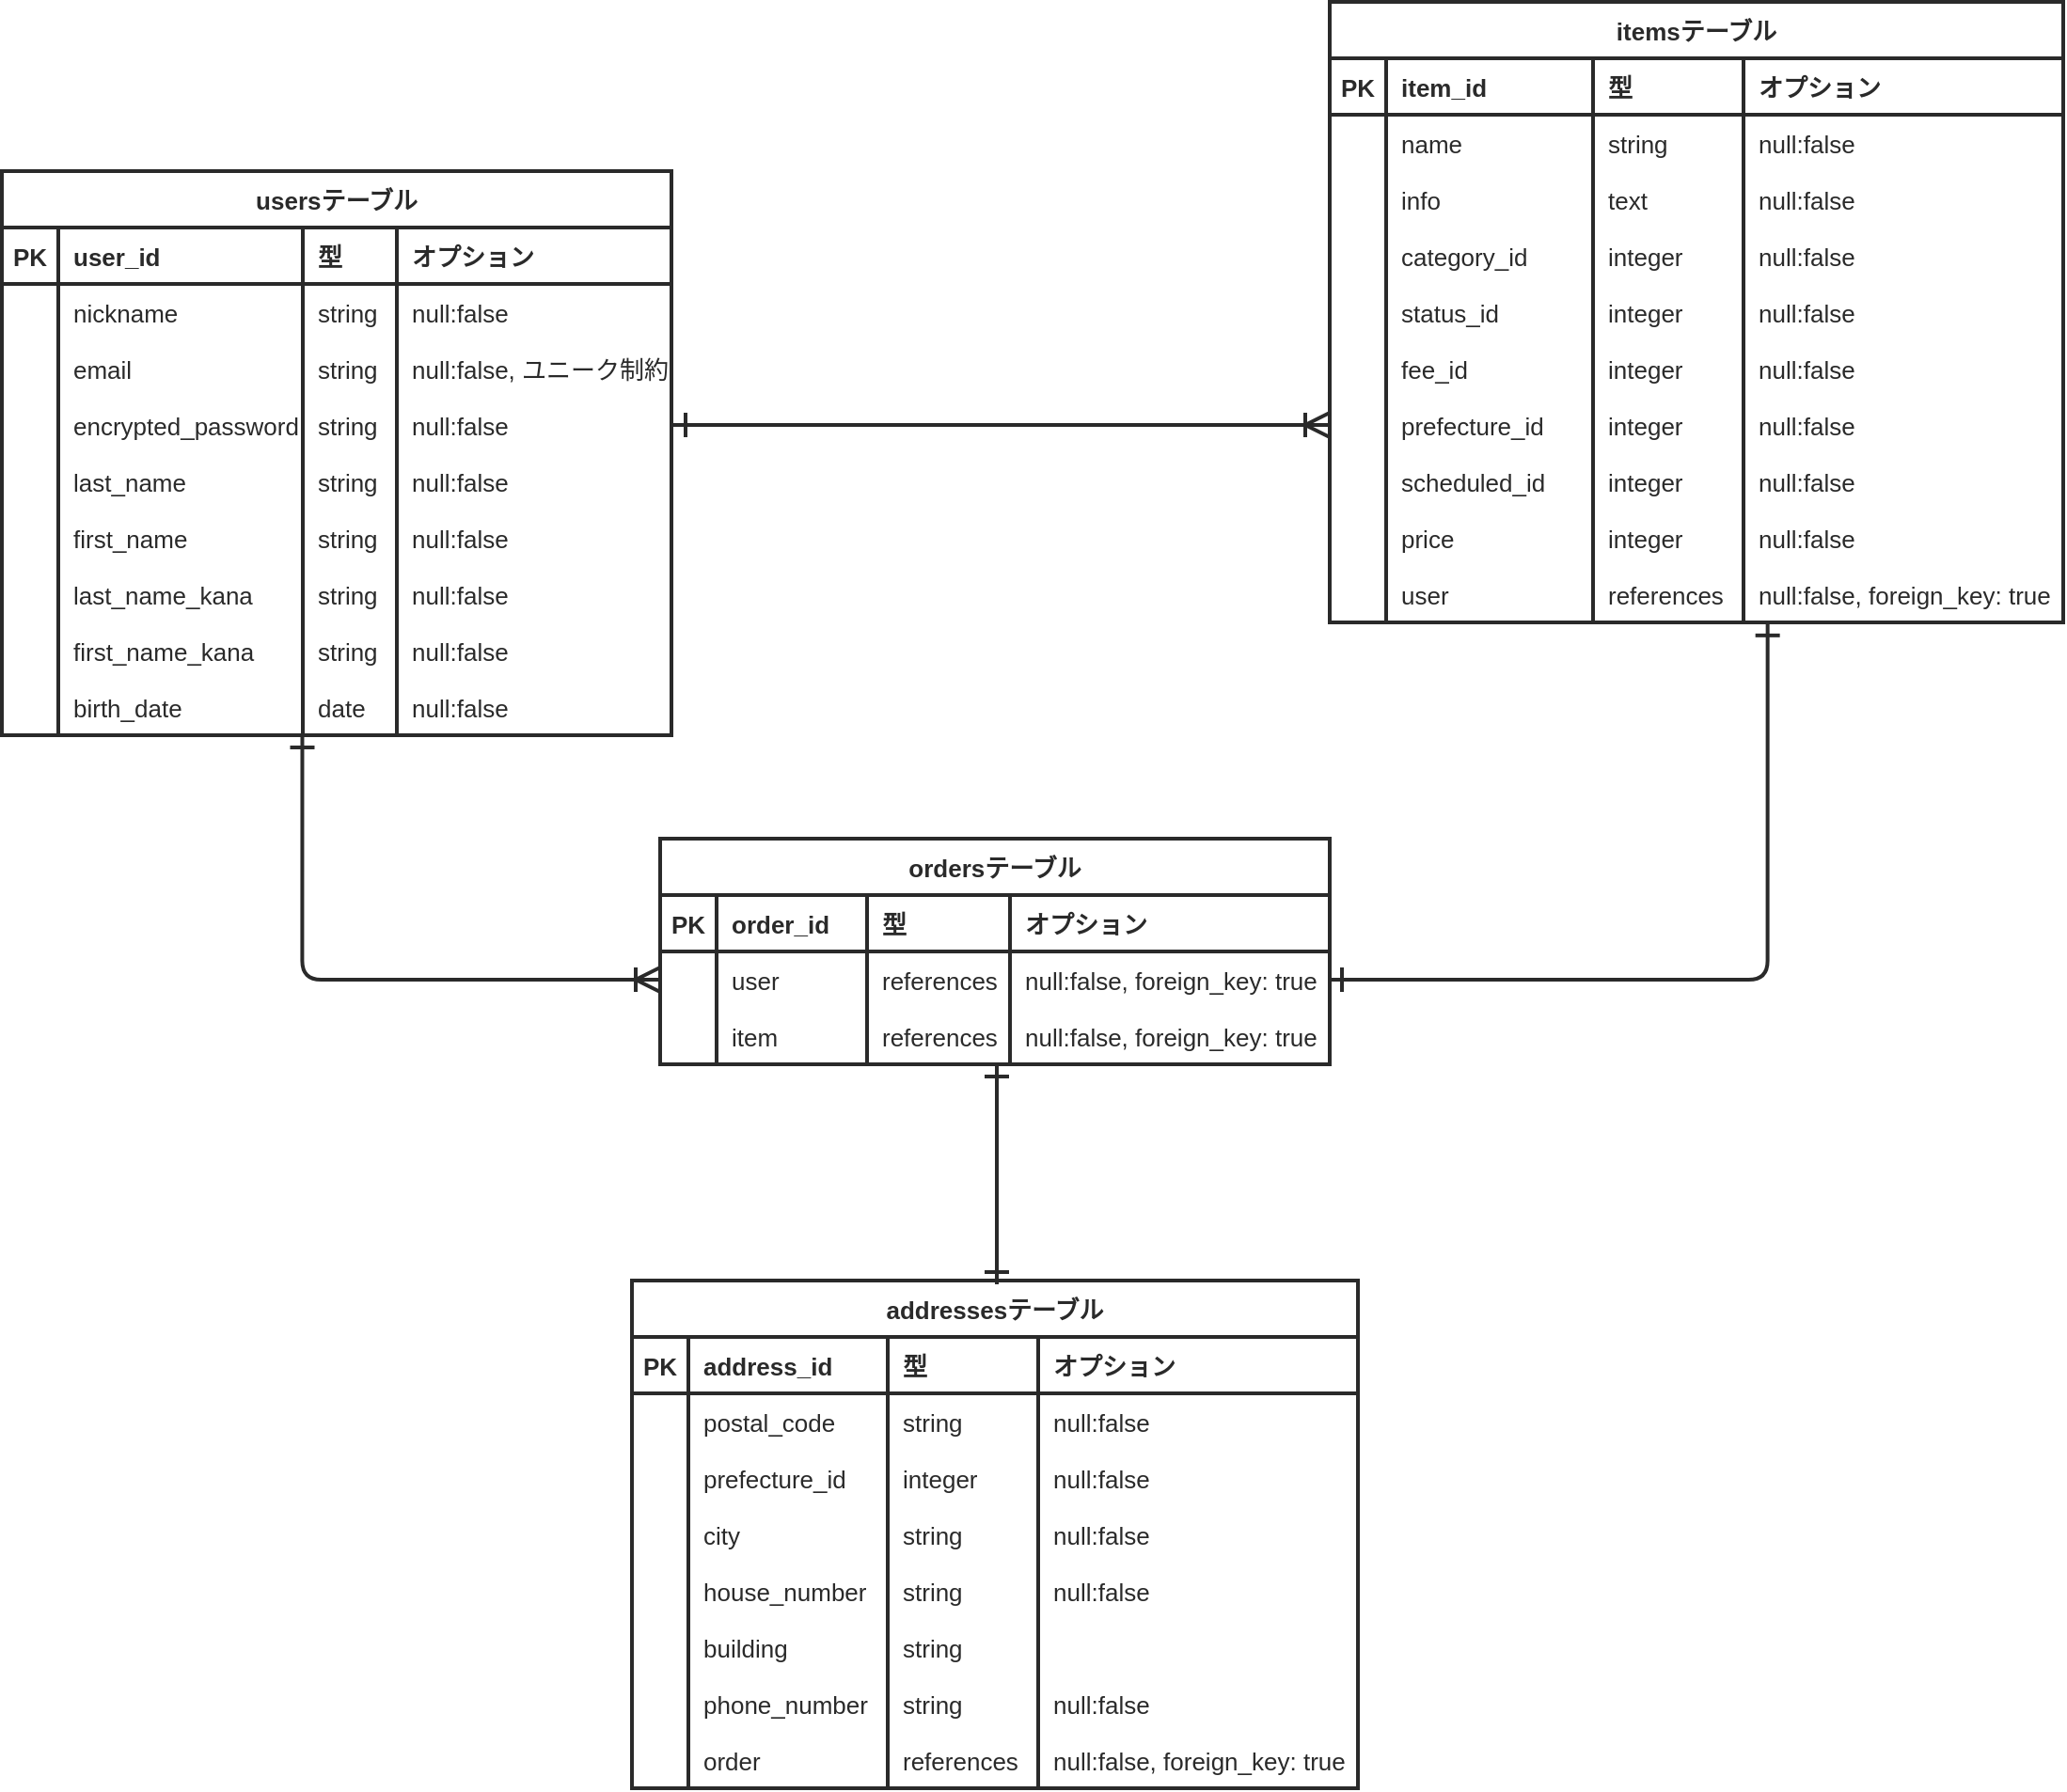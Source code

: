 <mxfile>
    <diagram id="HP16Yl0xbxl8iG3GpK2B" name="ページ1">
        <mxGraphModel dx="1555" dy="680" grid="1" gridSize="10" guides="1" tooltips="1" connect="1" arrows="1" fold="1" page="1" pageScale="1" pageWidth="827" pageHeight="1169" background="#FFFFFF" math="0" shadow="0">
            <root>
                <mxCell id="0"/>
                <mxCell id="1" parent="0"/>
                <mxCell id="45" value="usersテーブル" style="shape=table;startSize=30;container=1;collapsible=1;childLayout=tableLayout;fixedRows=1;rowLines=0;fontStyle=1;align=center;resizeLast=1;perimeterSpacing=1;fontColor=#2A2A2A;strokeColor=#2A2A2A;fontSize=13;strokeWidth=2;" parent="1" vertex="1">
                    <mxGeometry x="-106" y="170" width="356" height="300" as="geometry"/>
                </mxCell>
                <mxCell id="46" value="" style="shape=partialRectangle;collapsible=0;dropTarget=0;pointerEvents=0;fillColor=none;top=0;left=0;bottom=1;right=0;points=[[0,0.5],[1,0.5]];portConstraint=eastwest;perimeterSpacing=1;fontColor=#2A2A2A;strokeColor=#2A2A2A;fontSize=13;strokeWidth=2;" parent="45" vertex="1">
                    <mxGeometry y="30" width="356" height="30" as="geometry"/>
                </mxCell>
                <mxCell id="47" value="PK" style="shape=partialRectangle;connectable=0;fillColor=none;top=0;left=0;bottom=0;right=0;fontStyle=1;overflow=hidden;perimeterSpacing=1;fontColor=#2A2A2A;strokeColor=#2A2A2A;fontSize=13;strokeWidth=2;" parent="46" vertex="1">
                    <mxGeometry width="30" height="30" as="geometry"/>
                </mxCell>
                <mxCell id="48" value="user_id" style="shape=partialRectangle;connectable=0;fillColor=none;top=0;left=0;bottom=0;right=0;align=left;spacingLeft=6;fontStyle=1;overflow=hidden;perimeterSpacing=1;fontColor=#2A2A2A;strokeColor=#2A2A2A;fontSize=13;strokeWidth=2;" parent="46" vertex="1">
                    <mxGeometry x="30" width="130" height="30" as="geometry"/>
                </mxCell>
                <mxCell id="79" value="型" style="shape=partialRectangle;connectable=0;fillColor=none;top=0;left=0;bottom=0;right=0;align=left;spacingLeft=6;fontStyle=1;overflow=hidden;perimeterSpacing=1;fontColor=#2A2A2A;strokeColor=#2A2A2A;fontSize=13;strokeWidth=2;" parent="46" vertex="1">
                    <mxGeometry x="160" width="50" height="30" as="geometry"/>
                </mxCell>
                <mxCell id="88" value="オプション" style="shape=partialRectangle;connectable=0;fillColor=none;top=0;left=0;bottom=0;right=0;align=left;spacingLeft=6;fontStyle=1;overflow=hidden;perimeterSpacing=1;fontColor=#2A2A2A;strokeColor=#2A2A2A;fontSize=13;strokeWidth=2;" parent="46" vertex="1">
                    <mxGeometry x="210" width="146" height="30" as="geometry"/>
                </mxCell>
                <mxCell id="49" value="" style="shape=partialRectangle;collapsible=0;dropTarget=0;pointerEvents=0;fillColor=none;top=0;left=0;bottom=0;right=0;points=[[0,0.5],[1,0.5]];portConstraint=eastwest;perimeterSpacing=1;fontColor=#2A2A2A;strokeColor=#2A2A2A;fontSize=13;strokeWidth=2;" parent="45" vertex="1">
                    <mxGeometry y="60" width="356" height="30" as="geometry"/>
                </mxCell>
                <mxCell id="50" value="" style="shape=partialRectangle;connectable=0;fillColor=none;top=0;left=0;bottom=0;right=0;editable=1;overflow=hidden;perimeterSpacing=1;fontColor=#2A2A2A;strokeColor=#2A2A2A;fontSize=13;strokeWidth=2;" parent="49" vertex="1">
                    <mxGeometry width="30" height="30" as="geometry"/>
                </mxCell>
                <mxCell id="51" value="nickname" style="shape=partialRectangle;connectable=0;fillColor=none;top=0;left=0;bottom=0;right=0;align=left;spacingLeft=6;overflow=hidden;fontStyle=0;labelBorderColor=none;strokeWidth=2;perimeterSpacing=1;fontColor=#2A2A2A;strokeColor=#2A2A2A;fontSize=13;" parent="49" vertex="1">
                    <mxGeometry x="30" width="130" height="30" as="geometry"/>
                </mxCell>
                <mxCell id="80" value="string" style="shape=partialRectangle;connectable=0;fillColor=none;top=0;left=0;bottom=0;right=0;align=left;spacingLeft=6;overflow=hidden;fontStyle=0;labelBorderColor=none;strokeWidth=2;perimeterSpacing=1;fontColor=#2A2A2A;strokeColor=#2A2A2A;fontSize=13;" parent="49" vertex="1">
                    <mxGeometry x="160" width="50" height="30" as="geometry"/>
                </mxCell>
                <mxCell id="89" value="null:false" style="shape=partialRectangle;connectable=0;fillColor=none;top=0;left=0;bottom=0;right=0;align=left;spacingLeft=6;overflow=hidden;fontStyle=0;labelBorderColor=none;strokeWidth=2;perimeterSpacing=1;fontColor=#2A2A2A;strokeColor=#2A2A2A;fontSize=13;" parent="49" vertex="1">
                    <mxGeometry x="210" width="146" height="30" as="geometry"/>
                </mxCell>
                <mxCell id="52" value="" style="shape=partialRectangle;collapsible=0;dropTarget=0;pointerEvents=0;fillColor=none;top=0;left=0;bottom=0;right=0;points=[[0,0.5],[1,0.5]];portConstraint=eastwest;perimeterSpacing=1;fontColor=#2A2A2A;strokeColor=#2A2A2A;fontSize=13;strokeWidth=2;" parent="45" vertex="1">
                    <mxGeometry y="90" width="356" height="30" as="geometry"/>
                </mxCell>
                <mxCell id="53" value="" style="shape=partialRectangle;connectable=0;fillColor=none;top=0;left=0;bottom=0;right=0;editable=1;overflow=hidden;perimeterSpacing=1;fontColor=#2A2A2A;strokeColor=#2A2A2A;fontSize=13;strokeWidth=2;" parent="52" vertex="1">
                    <mxGeometry width="30" height="30" as="geometry"/>
                </mxCell>
                <mxCell id="54" value="email" style="shape=partialRectangle;connectable=0;fillColor=none;top=0;left=0;bottom=0;right=0;align=left;spacingLeft=6;overflow=hidden;perimeterSpacing=1;fontColor=#2A2A2A;strokeColor=#2A2A2A;fontSize=13;strokeWidth=2;" parent="52" vertex="1">
                    <mxGeometry x="30" width="130" height="30" as="geometry"/>
                </mxCell>
                <mxCell id="81" value="string" style="shape=partialRectangle;connectable=0;fillColor=none;top=0;left=0;bottom=0;right=0;align=left;spacingLeft=6;overflow=hidden;perimeterSpacing=1;fontColor=#2A2A2A;strokeColor=#2A2A2A;fontSize=13;strokeWidth=2;" parent="52" vertex="1">
                    <mxGeometry x="160" width="50" height="30" as="geometry"/>
                </mxCell>
                <mxCell id="90" value="null:false, ユニーク制約" style="shape=partialRectangle;connectable=0;fillColor=none;top=0;left=0;bottom=0;right=0;align=left;spacingLeft=6;overflow=hidden;perimeterSpacing=1;fontColor=#2A2A2A;strokeColor=#2A2A2A;fontSize=13;strokeWidth=2;" parent="52" vertex="1">
                    <mxGeometry x="210" width="146" height="30" as="geometry"/>
                </mxCell>
                <mxCell id="55" value="" style="shape=partialRectangle;collapsible=0;dropTarget=0;pointerEvents=0;fillColor=none;top=0;left=0;bottom=0;right=0;points=[[0,0.5],[1,0.5]];portConstraint=eastwest;perimeterSpacing=1;fontColor=#2A2A2A;strokeColor=#2A2A2A;fontSize=13;strokeWidth=2;" parent="45" vertex="1">
                    <mxGeometry y="120" width="356" height="30" as="geometry"/>
                </mxCell>
                <mxCell id="56" value="" style="shape=partialRectangle;connectable=0;fillColor=none;top=0;left=0;bottom=0;right=0;editable=1;overflow=hidden;perimeterSpacing=1;fontColor=#2A2A2A;strokeColor=#2A2A2A;fontSize=13;strokeWidth=2;" parent="55" vertex="1">
                    <mxGeometry width="30" height="30" as="geometry"/>
                </mxCell>
                <mxCell id="57" value="encrypted_password" style="shape=partialRectangle;connectable=0;fillColor=none;top=0;left=0;bottom=0;right=0;align=left;spacingLeft=6;overflow=hidden;perimeterSpacing=1;fontColor=#2A2A2A;strokeColor=#2A2A2A;fontSize=13;strokeWidth=2;" parent="55" vertex="1">
                    <mxGeometry x="30" width="130" height="30" as="geometry"/>
                </mxCell>
                <mxCell id="82" value="string" style="shape=partialRectangle;connectable=0;fillColor=none;top=0;left=0;bottom=0;right=0;align=left;spacingLeft=6;overflow=hidden;perimeterSpacing=1;fontColor=#2A2A2A;strokeColor=#2A2A2A;fontSize=13;strokeWidth=2;" parent="55" vertex="1">
                    <mxGeometry x="160" width="50" height="30" as="geometry"/>
                </mxCell>
                <mxCell id="91" value="null:false" style="shape=partialRectangle;connectable=0;fillColor=none;top=0;left=0;bottom=0;right=0;align=left;spacingLeft=6;overflow=hidden;perimeterSpacing=1;fontColor=#2A2A2A;strokeColor=#2A2A2A;fontSize=13;strokeWidth=2;" parent="55" vertex="1">
                    <mxGeometry x="210" width="146" height="30" as="geometry"/>
                </mxCell>
                <mxCell id="70" style="shape=partialRectangle;collapsible=0;dropTarget=0;pointerEvents=0;fillColor=none;top=0;left=0;bottom=0;right=0;points=[[0,0.5],[1,0.5]];portConstraint=eastwest;perimeterSpacing=1;fontColor=#2A2A2A;strokeColor=#2A2A2A;fontSize=13;strokeWidth=2;" parent="45" vertex="1">
                    <mxGeometry y="150" width="356" height="30" as="geometry"/>
                </mxCell>
                <mxCell id="71" style="shape=partialRectangle;connectable=0;fillColor=none;top=0;left=0;bottom=0;right=0;editable=1;overflow=hidden;perimeterSpacing=1;fontColor=#2A2A2A;strokeColor=#2A2A2A;fontSize=13;strokeWidth=2;" parent="70" vertex="1">
                    <mxGeometry width="30" height="30" as="geometry"/>
                </mxCell>
                <mxCell id="72" value="last_name" style="shape=partialRectangle;connectable=0;fillColor=none;top=0;left=0;bottom=0;right=0;align=left;spacingLeft=6;overflow=hidden;perimeterSpacing=1;fontColor=#2A2A2A;strokeColor=#2A2A2A;fontSize=13;strokeWidth=2;" parent="70" vertex="1">
                    <mxGeometry x="30" width="130" height="30" as="geometry"/>
                </mxCell>
                <mxCell id="83" value="string" style="shape=partialRectangle;connectable=0;fillColor=none;top=0;left=0;bottom=0;right=0;align=left;spacingLeft=6;overflow=hidden;perimeterSpacing=1;fontColor=#2A2A2A;strokeColor=#2A2A2A;fontSize=13;strokeWidth=2;" parent="70" vertex="1">
                    <mxGeometry x="160" width="50" height="30" as="geometry"/>
                </mxCell>
                <mxCell id="92" value="null:false" style="shape=partialRectangle;connectable=0;fillColor=none;top=0;left=0;bottom=0;right=0;align=left;spacingLeft=6;overflow=hidden;perimeterSpacing=1;fontColor=#2A2A2A;strokeColor=#2A2A2A;fontSize=13;strokeWidth=2;" parent="70" vertex="1">
                    <mxGeometry x="210" width="146" height="30" as="geometry"/>
                </mxCell>
                <mxCell id="67" style="shape=partialRectangle;collapsible=0;dropTarget=0;pointerEvents=0;fillColor=none;top=0;left=0;bottom=0;right=0;points=[[0,0.5],[1,0.5]];portConstraint=eastwest;perimeterSpacing=1;fontColor=#2A2A2A;strokeColor=#2A2A2A;fontSize=13;strokeWidth=2;" parent="45" vertex="1">
                    <mxGeometry y="180" width="356" height="30" as="geometry"/>
                </mxCell>
                <mxCell id="68" style="shape=partialRectangle;connectable=0;fillColor=none;top=0;left=0;bottom=0;right=0;editable=1;overflow=hidden;perimeterSpacing=1;fontColor=#2A2A2A;strokeColor=#2A2A2A;fontSize=13;strokeWidth=2;" parent="67" vertex="1">
                    <mxGeometry width="30" height="30" as="geometry"/>
                </mxCell>
                <mxCell id="69" value="first_name" style="shape=partialRectangle;connectable=0;fillColor=none;top=0;left=0;bottom=0;right=0;align=left;spacingLeft=6;overflow=hidden;perimeterSpacing=1;fontColor=#2A2A2A;strokeColor=#2A2A2A;fontSize=13;strokeWidth=2;" parent="67" vertex="1">
                    <mxGeometry x="30" width="130" height="30" as="geometry"/>
                </mxCell>
                <mxCell id="84" value="string" style="shape=partialRectangle;connectable=0;fillColor=none;top=0;left=0;bottom=0;right=0;align=left;spacingLeft=6;overflow=hidden;perimeterSpacing=1;fontColor=#2A2A2A;strokeColor=#2A2A2A;fontSize=13;strokeWidth=2;" parent="67" vertex="1">
                    <mxGeometry x="160" width="50" height="30" as="geometry"/>
                </mxCell>
                <mxCell id="93" value="null:false" style="shape=partialRectangle;connectable=0;fillColor=none;top=0;left=0;bottom=0;right=0;align=left;spacingLeft=6;overflow=hidden;perimeterSpacing=1;fontColor=#2A2A2A;strokeColor=#2A2A2A;fontSize=13;strokeWidth=2;" parent="67" vertex="1">
                    <mxGeometry x="210" width="146" height="30" as="geometry"/>
                </mxCell>
                <mxCell id="64" style="shape=partialRectangle;collapsible=0;dropTarget=0;pointerEvents=0;fillColor=none;top=0;left=0;bottom=0;right=0;points=[[0,0.5],[1,0.5]];portConstraint=eastwest;perimeterSpacing=1;fontColor=#2A2A2A;strokeColor=#2A2A2A;fontSize=13;strokeWidth=2;" parent="45" vertex="1">
                    <mxGeometry y="210" width="356" height="30" as="geometry"/>
                </mxCell>
                <mxCell id="65" style="shape=partialRectangle;connectable=0;fillColor=none;top=0;left=0;bottom=0;right=0;editable=1;overflow=hidden;perimeterSpacing=1;fontColor=#2A2A2A;strokeColor=#2A2A2A;fontSize=13;strokeWidth=2;" parent="64" vertex="1">
                    <mxGeometry width="30" height="30" as="geometry"/>
                </mxCell>
                <mxCell id="66" value="last_name_kana" style="shape=partialRectangle;connectable=0;fillColor=none;top=0;left=0;bottom=0;right=0;align=left;spacingLeft=6;overflow=hidden;perimeterSpacing=1;fontColor=#2A2A2A;strokeColor=#2A2A2A;fontSize=13;strokeWidth=2;" parent="64" vertex="1">
                    <mxGeometry x="30" width="130" height="30" as="geometry"/>
                </mxCell>
                <mxCell id="85" value="string" style="shape=partialRectangle;connectable=0;fillColor=none;top=0;left=0;bottom=0;right=0;align=left;spacingLeft=6;overflow=hidden;perimeterSpacing=1;fontColor=#2A2A2A;strokeColor=#2A2A2A;fontSize=13;strokeWidth=2;" parent="64" vertex="1">
                    <mxGeometry x="160" width="50" height="30" as="geometry"/>
                </mxCell>
                <mxCell id="94" value="null:false" style="shape=partialRectangle;connectable=0;fillColor=none;top=0;left=0;bottom=0;right=0;align=left;spacingLeft=6;overflow=hidden;perimeterSpacing=1;fontColor=#2A2A2A;strokeColor=#2A2A2A;fontSize=13;strokeWidth=2;" parent="64" vertex="1">
                    <mxGeometry x="210" width="146" height="30" as="geometry"/>
                </mxCell>
                <mxCell id="61" style="shape=partialRectangle;collapsible=0;dropTarget=0;pointerEvents=0;fillColor=none;top=0;left=0;bottom=0;right=0;points=[[0,0.5],[1,0.5]];portConstraint=eastwest;perimeterSpacing=1;fontColor=#2A2A2A;strokeColor=#2A2A2A;fontSize=13;strokeWidth=2;" parent="45" vertex="1">
                    <mxGeometry y="240" width="356" height="30" as="geometry"/>
                </mxCell>
                <mxCell id="62" style="shape=partialRectangle;connectable=0;fillColor=none;top=0;left=0;bottom=0;right=0;editable=1;overflow=hidden;perimeterSpacing=1;fontColor=#2A2A2A;strokeColor=#2A2A2A;fontSize=13;strokeWidth=2;" parent="61" vertex="1">
                    <mxGeometry width="30" height="30" as="geometry"/>
                </mxCell>
                <mxCell id="63" value="first_name_kana" style="shape=partialRectangle;connectable=0;fillColor=none;top=0;left=0;bottom=0;right=0;align=left;spacingLeft=6;overflow=hidden;perimeterSpacing=1;fontColor=#2A2A2A;strokeColor=#2A2A2A;fontSize=13;strokeWidth=2;" parent="61" vertex="1">
                    <mxGeometry x="30" width="130" height="30" as="geometry"/>
                </mxCell>
                <mxCell id="86" value="string" style="shape=partialRectangle;connectable=0;fillColor=none;top=0;left=0;bottom=0;right=0;align=left;spacingLeft=6;overflow=hidden;perimeterSpacing=1;fontColor=#2A2A2A;strokeColor=#2A2A2A;fontSize=13;strokeWidth=2;" parent="61" vertex="1">
                    <mxGeometry x="160" width="50" height="30" as="geometry"/>
                </mxCell>
                <mxCell id="95" value="null:false" style="shape=partialRectangle;connectable=0;fillColor=none;top=0;left=0;bottom=0;right=0;align=left;spacingLeft=6;overflow=hidden;perimeterSpacing=1;fontColor=#2A2A2A;strokeColor=#2A2A2A;fontSize=13;strokeWidth=2;" parent="61" vertex="1">
                    <mxGeometry x="210" width="146" height="30" as="geometry"/>
                </mxCell>
                <mxCell id="58" style="shape=partialRectangle;collapsible=0;dropTarget=0;pointerEvents=0;fillColor=none;top=0;left=0;bottom=0;right=0;points=[[0,0.5],[1,0.5]];portConstraint=eastwest;perimeterSpacing=1;fontColor=#2A2A2A;strokeColor=#2A2A2A;fontSize=13;strokeWidth=2;" parent="45" vertex="1">
                    <mxGeometry y="270" width="356" height="30" as="geometry"/>
                </mxCell>
                <mxCell id="59" style="shape=partialRectangle;connectable=0;fillColor=none;top=0;left=0;bottom=0;right=0;editable=1;overflow=hidden;perimeterSpacing=1;fontColor=#2A2A2A;strokeColor=#2A2A2A;fontSize=13;strokeWidth=2;" parent="58" vertex="1">
                    <mxGeometry width="30" height="30" as="geometry"/>
                </mxCell>
                <mxCell id="60" value="birth_date" style="shape=partialRectangle;connectable=0;fillColor=none;top=0;left=0;bottom=0;right=0;align=left;spacingLeft=6;overflow=hidden;perimeterSpacing=1;fontColor=#2A2A2A;strokeColor=#2A2A2A;fontSize=13;strokeWidth=2;" parent="58" vertex="1">
                    <mxGeometry x="30" width="130" height="30" as="geometry"/>
                </mxCell>
                <mxCell id="87" value="date" style="shape=partialRectangle;connectable=0;fillColor=none;top=0;left=0;bottom=0;right=0;align=left;spacingLeft=6;overflow=hidden;perimeterSpacing=1;fontColor=#2A2A2A;strokeColor=#2A2A2A;fontSize=13;strokeWidth=2;" parent="58" vertex="1">
                    <mxGeometry x="160" width="50" height="30" as="geometry"/>
                </mxCell>
                <mxCell id="96" value="null:false" style="shape=partialRectangle;connectable=0;fillColor=none;top=0;left=0;bottom=0;right=0;align=left;spacingLeft=6;overflow=hidden;perimeterSpacing=1;fontColor=#2A2A2A;strokeColor=#2A2A2A;fontSize=13;strokeWidth=2;" parent="58" vertex="1">
                    <mxGeometry x="210" width="146" height="30" as="geometry"/>
                </mxCell>
                <mxCell id="97" value="itemsテーブル" style="shape=table;startSize=30;container=1;collapsible=1;childLayout=tableLayout;fixedRows=1;rowLines=0;fontStyle=1;align=center;resizeLast=1;strokeWidth=2;labelBackgroundColor=none;fontColor=#2A2A2A;strokeColor=#2A2A2A;fontSize=13;" parent="1" vertex="1">
                    <mxGeometry x="600" y="80" width="390" height="330" as="geometry"/>
                </mxCell>
                <mxCell id="98" value="" style="shape=partialRectangle;collapsible=0;dropTarget=0;pointerEvents=0;fillColor=none;top=0;left=0;bottom=1;right=0;points=[[0,0.5],[1,0.5]];portConstraint=eastwest;fontColor=#2A2A2A;strokeColor=#2A2A2A;fontSize=13;strokeWidth=2;" parent="97" vertex="1">
                    <mxGeometry y="30" width="390" height="30" as="geometry"/>
                </mxCell>
                <mxCell id="99" value="PK" style="shape=partialRectangle;connectable=0;fillColor=none;top=0;left=0;bottom=0;right=0;fontStyle=1;overflow=hidden;fontColor=#2A2A2A;strokeColor=#2A2A2A;fontSize=13;strokeWidth=2;" parent="98" vertex="1">
                    <mxGeometry width="30" height="30" as="geometry"/>
                </mxCell>
                <mxCell id="100" value="item_id" style="shape=partialRectangle;connectable=0;fillColor=none;top=0;left=0;bottom=0;right=0;align=left;spacingLeft=6;fontStyle=1;overflow=hidden;fontColor=#2A2A2A;strokeColor=#2A2A2A;fontSize=13;strokeWidth=2;" parent="98" vertex="1">
                    <mxGeometry x="30" width="110" height="30" as="geometry"/>
                </mxCell>
                <mxCell id="134" value="型" style="shape=partialRectangle;connectable=0;fillColor=none;top=0;left=0;bottom=0;right=0;align=left;spacingLeft=6;fontStyle=1;overflow=hidden;fontColor=#2A2A2A;strokeColor=#2A2A2A;fontSize=13;strokeWidth=2;" parent="98" vertex="1">
                    <mxGeometry x="140" width="80" height="30" as="geometry"/>
                </mxCell>
                <mxCell id="146" value="オプション" style="shape=partialRectangle;connectable=0;fillColor=none;top=0;left=0;bottom=0;right=0;align=left;spacingLeft=6;fontStyle=1;overflow=hidden;fontColor=#2A2A2A;strokeColor=#2A2A2A;fontSize=13;strokeWidth=2;" parent="98" vertex="1">
                    <mxGeometry x="220" width="170" height="30" as="geometry"/>
                </mxCell>
                <mxCell id="101" value="" style="shape=partialRectangle;collapsible=0;dropTarget=0;pointerEvents=0;fillColor=none;top=0;left=0;bottom=0;right=0;points=[[0,0.5],[1,0.5]];portConstraint=eastwest;fontColor=#2A2A2A;strokeColor=#2A2A2A;fontSize=13;strokeWidth=2;" parent="97" vertex="1">
                    <mxGeometry y="60" width="390" height="30" as="geometry"/>
                </mxCell>
                <mxCell id="102" value="" style="shape=partialRectangle;connectable=0;fillColor=none;top=0;left=0;bottom=0;right=0;editable=1;overflow=hidden;fontColor=#2A2A2A;strokeColor=#2A2A2A;fontSize=13;strokeWidth=2;" parent="101" vertex="1">
                    <mxGeometry width="30" height="30" as="geometry"/>
                </mxCell>
                <mxCell id="103" value="name" style="shape=partialRectangle;connectable=0;fillColor=none;top=0;left=0;bottom=0;right=0;align=left;spacingLeft=6;overflow=hidden;fontColor=#2A2A2A;strokeColor=#2A2A2A;fontSize=13;strokeWidth=2;" parent="101" vertex="1">
                    <mxGeometry x="30" width="110" height="30" as="geometry"/>
                </mxCell>
                <mxCell id="135" value="string" style="shape=partialRectangle;connectable=0;fillColor=none;top=0;left=0;bottom=0;right=0;align=left;spacingLeft=6;overflow=hidden;fontColor=#2A2A2A;strokeColor=#2A2A2A;fontSize=13;strokeWidth=2;" parent="101" vertex="1">
                    <mxGeometry x="140" width="80" height="30" as="geometry"/>
                </mxCell>
                <mxCell id="147" value="null:false" style="shape=partialRectangle;connectable=0;fillColor=none;top=0;left=0;bottom=0;right=0;align=left;spacingLeft=6;overflow=hidden;fontColor=#2A2A2A;strokeColor=#2A2A2A;fontSize=13;strokeWidth=2;" parent="101" vertex="1">
                    <mxGeometry x="220" width="170" height="30" as="geometry"/>
                </mxCell>
                <mxCell id="104" value="" style="shape=partialRectangle;collapsible=0;dropTarget=0;pointerEvents=0;fillColor=none;top=0;left=0;bottom=0;right=0;points=[[0,0.5],[1,0.5]];portConstraint=eastwest;fontColor=#2A2A2A;strokeColor=#2A2A2A;fontSize=13;strokeWidth=2;" parent="97" vertex="1">
                    <mxGeometry y="90" width="390" height="30" as="geometry"/>
                </mxCell>
                <mxCell id="105" value="" style="shape=partialRectangle;connectable=0;fillColor=none;top=0;left=0;bottom=0;right=0;editable=1;overflow=hidden;fontColor=#2A2A2A;strokeColor=#2A2A2A;fontSize=13;strokeWidth=2;" parent="104" vertex="1">
                    <mxGeometry width="30" height="30" as="geometry"/>
                </mxCell>
                <mxCell id="106" value="info" style="shape=partialRectangle;connectable=0;fillColor=none;top=0;left=0;bottom=0;right=0;align=left;spacingLeft=6;overflow=hidden;fontColor=#2A2A2A;strokeColor=#2A2A2A;fontSize=13;strokeWidth=2;" parent="104" vertex="1">
                    <mxGeometry x="30" width="110" height="30" as="geometry"/>
                </mxCell>
                <mxCell id="136" value="text" style="shape=partialRectangle;connectable=0;fillColor=none;top=0;left=0;bottom=0;right=0;align=left;spacingLeft=6;overflow=hidden;fontColor=#2A2A2A;strokeColor=#2A2A2A;fontSize=13;strokeWidth=2;" parent="104" vertex="1">
                    <mxGeometry x="140" width="80" height="30" as="geometry"/>
                </mxCell>
                <mxCell id="148" value="null:false" style="shape=partialRectangle;connectable=0;fillColor=none;top=0;left=0;bottom=0;right=0;align=left;spacingLeft=6;overflow=hidden;fontColor=#2A2A2A;strokeColor=#2A2A2A;fontSize=13;strokeWidth=2;" parent="104" vertex="1">
                    <mxGeometry x="220" width="170" height="30" as="geometry"/>
                </mxCell>
                <mxCell id="107" value="" style="shape=partialRectangle;collapsible=0;dropTarget=0;pointerEvents=0;fillColor=none;top=0;left=0;bottom=0;right=0;points=[[0,0.5],[1,0.5]];portConstraint=eastwest;fontColor=#2A2A2A;strokeColor=#2A2A2A;fontSize=13;strokeWidth=2;" parent="97" vertex="1">
                    <mxGeometry y="120" width="390" height="30" as="geometry"/>
                </mxCell>
                <mxCell id="108" value="" style="shape=partialRectangle;connectable=0;fillColor=none;top=0;left=0;bottom=0;right=0;editable=1;overflow=hidden;fontColor=#2A2A2A;strokeColor=#2A2A2A;fontSize=13;strokeWidth=2;" parent="107" vertex="1">
                    <mxGeometry width="30" height="30" as="geometry"/>
                </mxCell>
                <mxCell id="109" value="category_id" style="shape=partialRectangle;connectable=0;fillColor=none;top=0;left=0;bottom=0;right=0;align=left;spacingLeft=6;overflow=hidden;fontColor=#2A2A2A;strokeColor=#2A2A2A;fontSize=13;strokeWidth=2;" parent="107" vertex="1">
                    <mxGeometry x="30" width="110" height="30" as="geometry"/>
                </mxCell>
                <mxCell id="137" value="integer" style="shape=partialRectangle;connectable=0;fillColor=none;top=0;left=0;bottom=0;right=0;align=left;spacingLeft=6;overflow=hidden;fontColor=#2A2A2A;strokeColor=#2A2A2A;fontSize=13;strokeWidth=2;" parent="107" vertex="1">
                    <mxGeometry x="140" width="80" height="30" as="geometry"/>
                </mxCell>
                <mxCell id="149" value="null:false" style="shape=partialRectangle;connectable=0;fillColor=none;top=0;left=0;bottom=0;right=0;align=left;spacingLeft=6;overflow=hidden;fontColor=#2A2A2A;strokeColor=#2A2A2A;fontSize=13;strokeWidth=2;" parent="107" vertex="1">
                    <mxGeometry x="220" width="170" height="30" as="geometry"/>
                </mxCell>
                <mxCell id="116" value="" style="shape=partialRectangle;collapsible=0;dropTarget=0;pointerEvents=0;fillColor=none;top=0;left=0;bottom=0;right=0;points=[[0,0.5],[1,0.5]];portConstraint=eastwest;fontColor=#2A2A2A;strokeColor=#2A2A2A;fontSize=13;strokeWidth=2;" parent="97" vertex="1">
                    <mxGeometry y="150" width="390" height="30" as="geometry"/>
                </mxCell>
                <mxCell id="117" value="" style="shape=partialRectangle;connectable=0;fillColor=none;top=0;left=0;bottom=0;right=0;editable=1;overflow=hidden;fontColor=#2A2A2A;strokeColor=#2A2A2A;fontSize=13;strokeWidth=2;" parent="116" vertex="1">
                    <mxGeometry width="30" height="30" as="geometry"/>
                </mxCell>
                <mxCell id="118" value="status_id" style="shape=partialRectangle;connectable=0;fillColor=none;top=0;left=0;bottom=0;right=0;align=left;spacingLeft=6;overflow=hidden;fontColor=#2A2A2A;strokeColor=#2A2A2A;fontSize=13;strokeWidth=2;" parent="116" vertex="1">
                    <mxGeometry x="30" width="110" height="30" as="geometry"/>
                </mxCell>
                <mxCell id="138" value="integer" style="shape=partialRectangle;connectable=0;fillColor=none;top=0;left=0;bottom=0;right=0;align=left;spacingLeft=6;overflow=hidden;fontColor=#2A2A2A;strokeColor=#2A2A2A;fontSize=13;strokeWidth=2;" parent="116" vertex="1">
                    <mxGeometry x="140" width="80" height="30" as="geometry"/>
                </mxCell>
                <mxCell id="150" value="null:false" style="shape=partialRectangle;connectable=0;fillColor=none;top=0;left=0;bottom=0;right=0;align=left;spacingLeft=6;overflow=hidden;fontColor=#2A2A2A;strokeColor=#2A2A2A;fontSize=13;strokeWidth=2;" parent="116" vertex="1">
                    <mxGeometry x="220" width="170" height="30" as="geometry"/>
                </mxCell>
                <mxCell id="113" value="" style="shape=partialRectangle;collapsible=0;dropTarget=0;pointerEvents=0;fillColor=none;top=0;left=0;bottom=0;right=0;points=[[0,0.5],[1,0.5]];portConstraint=eastwest;fontColor=#2A2A2A;strokeColor=#2A2A2A;fontSize=13;strokeWidth=2;" parent="97" vertex="1">
                    <mxGeometry y="180" width="390" height="30" as="geometry"/>
                </mxCell>
                <mxCell id="114" value="" style="shape=partialRectangle;connectable=0;fillColor=none;top=0;left=0;bottom=0;right=0;editable=1;overflow=hidden;fontColor=#2A2A2A;strokeColor=#2A2A2A;fontSize=13;strokeWidth=2;" parent="113" vertex="1">
                    <mxGeometry width="30" height="30" as="geometry"/>
                </mxCell>
                <mxCell id="115" value="fee_id" style="shape=partialRectangle;connectable=0;fillColor=none;top=0;left=0;bottom=0;right=0;align=left;spacingLeft=6;overflow=hidden;fontColor=#2A2A2A;strokeColor=#2A2A2A;fontSize=13;strokeWidth=2;" parent="113" vertex="1">
                    <mxGeometry x="30" width="110" height="30" as="geometry"/>
                </mxCell>
                <mxCell id="139" value="integer" style="shape=partialRectangle;connectable=0;fillColor=none;top=0;left=0;bottom=0;right=0;align=left;spacingLeft=6;overflow=hidden;fontColor=#2A2A2A;strokeColor=#2A2A2A;fontSize=13;strokeWidth=2;" parent="113" vertex="1">
                    <mxGeometry x="140" width="80" height="30" as="geometry"/>
                </mxCell>
                <mxCell id="151" value="null:false" style="shape=partialRectangle;connectable=0;fillColor=none;top=0;left=0;bottom=0;right=0;align=left;spacingLeft=6;overflow=hidden;fontColor=#2A2A2A;strokeColor=#2A2A2A;fontSize=13;strokeWidth=2;" parent="113" vertex="1">
                    <mxGeometry x="220" width="170" height="30" as="geometry"/>
                </mxCell>
                <mxCell id="110" style="shape=partialRectangle;collapsible=0;dropTarget=0;pointerEvents=0;fillColor=none;top=0;left=0;bottom=0;right=0;points=[[0,0.5],[1,0.5]];portConstraint=eastwest;fontColor=#2A2A2A;strokeColor=#2A2A2A;fontSize=13;strokeWidth=2;" parent="97" vertex="1">
                    <mxGeometry y="210" width="390" height="30" as="geometry"/>
                </mxCell>
                <mxCell id="111" style="shape=partialRectangle;connectable=0;fillColor=none;top=0;left=0;bottom=0;right=0;editable=1;overflow=hidden;fontColor=#2A2A2A;strokeColor=#2A2A2A;fontSize=13;strokeWidth=2;" parent="110" vertex="1">
                    <mxGeometry width="30" height="30" as="geometry"/>
                </mxCell>
                <mxCell id="112" value="prefecture_id" style="shape=partialRectangle;connectable=0;fillColor=none;top=0;left=0;bottom=0;right=0;align=left;spacingLeft=6;overflow=hidden;fontColor=#2A2A2A;strokeColor=#2A2A2A;fontSize=13;strokeWidth=2;" parent="110" vertex="1">
                    <mxGeometry x="30" width="110" height="30" as="geometry"/>
                </mxCell>
                <mxCell id="140" value="integer" style="shape=partialRectangle;connectable=0;fillColor=none;top=0;left=0;bottom=0;right=0;align=left;spacingLeft=6;overflow=hidden;fontColor=#2A2A2A;strokeColor=#2A2A2A;fontSize=13;strokeWidth=2;" parent="110" vertex="1">
                    <mxGeometry x="140" width="80" height="30" as="geometry"/>
                </mxCell>
                <mxCell id="152" value="null:false" style="shape=partialRectangle;connectable=0;fillColor=none;top=0;left=0;bottom=0;right=0;align=left;spacingLeft=6;overflow=hidden;fontColor=#2A2A2A;strokeColor=#2A2A2A;fontSize=13;strokeWidth=2;" parent="110" vertex="1">
                    <mxGeometry x="220" width="170" height="30" as="geometry"/>
                </mxCell>
                <mxCell id="131" style="shape=partialRectangle;collapsible=0;dropTarget=0;pointerEvents=0;fillColor=none;top=0;left=0;bottom=0;right=0;points=[[0,0.5],[1,0.5]];portConstraint=eastwest;fontColor=#2A2A2A;strokeColor=#2A2A2A;fontSize=13;strokeWidth=2;" parent="97" vertex="1">
                    <mxGeometry y="240" width="390" height="30" as="geometry"/>
                </mxCell>
                <mxCell id="132" style="shape=partialRectangle;connectable=0;fillColor=none;top=0;left=0;bottom=0;right=0;editable=1;overflow=hidden;fontColor=#2A2A2A;strokeColor=#2A2A2A;fontSize=13;strokeWidth=2;" parent="131" vertex="1">
                    <mxGeometry width="30" height="30" as="geometry"/>
                </mxCell>
                <mxCell id="133" value="scheduled_id" style="shape=partialRectangle;connectable=0;fillColor=none;top=0;left=0;bottom=0;right=0;align=left;spacingLeft=6;overflow=hidden;fontColor=#2A2A2A;strokeColor=#2A2A2A;fontSize=13;strokeWidth=2;" parent="131" vertex="1">
                    <mxGeometry x="30" width="110" height="30" as="geometry"/>
                </mxCell>
                <mxCell id="141" value="integer" style="shape=partialRectangle;connectable=0;fillColor=none;top=0;left=0;bottom=0;right=0;align=left;spacingLeft=6;overflow=hidden;fontColor=#2A2A2A;strokeColor=#2A2A2A;fontSize=13;strokeWidth=2;" parent="131" vertex="1">
                    <mxGeometry x="140" width="80" height="30" as="geometry"/>
                </mxCell>
                <mxCell id="153" value="null:false" style="shape=partialRectangle;connectable=0;fillColor=none;top=0;left=0;bottom=0;right=0;align=left;spacingLeft=6;overflow=hidden;fontColor=#2A2A2A;strokeColor=#2A2A2A;fontSize=13;strokeWidth=2;" parent="131" vertex="1">
                    <mxGeometry x="220" width="170" height="30" as="geometry"/>
                </mxCell>
                <mxCell id="128" style="shape=partialRectangle;collapsible=0;dropTarget=0;pointerEvents=0;fillColor=none;top=0;left=0;bottom=0;right=0;points=[[0,0.5],[1,0.5]];portConstraint=eastwest;fontColor=#2A2A2A;strokeColor=#2A2A2A;fontSize=13;strokeWidth=2;" parent="97" vertex="1">
                    <mxGeometry y="270" width="390" height="30" as="geometry"/>
                </mxCell>
                <mxCell id="129" style="shape=partialRectangle;connectable=0;fillColor=none;top=0;left=0;bottom=0;right=0;editable=1;overflow=hidden;fontColor=#2A2A2A;strokeColor=#2A2A2A;fontSize=13;strokeWidth=2;" parent="128" vertex="1">
                    <mxGeometry width="30" height="30" as="geometry"/>
                </mxCell>
                <mxCell id="130" value="price" style="shape=partialRectangle;connectable=0;fillColor=none;top=0;left=0;bottom=0;right=0;align=left;spacingLeft=6;overflow=hidden;fontColor=#2A2A2A;strokeColor=#2A2A2A;fontSize=13;strokeWidth=2;" parent="128" vertex="1">
                    <mxGeometry x="30" width="110" height="30" as="geometry"/>
                </mxCell>
                <mxCell id="142" value="integer" style="shape=partialRectangle;connectable=0;fillColor=none;top=0;left=0;bottom=0;right=0;align=left;spacingLeft=6;overflow=hidden;fontColor=#2A2A2A;strokeColor=#2A2A2A;fontSize=13;strokeWidth=2;" parent="128" vertex="1">
                    <mxGeometry x="140" width="80" height="30" as="geometry"/>
                </mxCell>
                <mxCell id="154" value="null:false" style="shape=partialRectangle;connectable=0;fillColor=none;top=0;left=0;bottom=0;right=0;align=left;spacingLeft=6;overflow=hidden;fontColor=#2A2A2A;strokeColor=#2A2A2A;fontSize=13;strokeWidth=2;" parent="128" vertex="1">
                    <mxGeometry x="220" width="170" height="30" as="geometry"/>
                </mxCell>
                <mxCell id="119" style="shape=partialRectangle;collapsible=0;dropTarget=0;pointerEvents=0;fillColor=none;top=0;left=0;bottom=0;right=0;points=[[0,0.5],[1,0.5]];portConstraint=eastwest;fontColor=#2A2A2A;strokeColor=#2A2A2A;fontSize=13;strokeWidth=2;" parent="97" vertex="1">
                    <mxGeometry y="300" width="390" height="30" as="geometry"/>
                </mxCell>
                <mxCell id="120" style="shape=partialRectangle;connectable=0;fillColor=none;top=0;left=0;bottom=0;right=0;editable=1;overflow=hidden;fontColor=#2A2A2A;strokeColor=#2A2A2A;fontSize=13;strokeWidth=2;" parent="119" vertex="1">
                    <mxGeometry width="30" height="30" as="geometry"/>
                </mxCell>
                <mxCell id="121" value="user" style="shape=partialRectangle;connectable=0;fillColor=none;top=0;left=0;bottom=0;right=0;align=left;spacingLeft=6;overflow=hidden;fontColor=#2A2A2A;strokeColor=#2A2A2A;fontSize=13;strokeWidth=2;" parent="119" vertex="1">
                    <mxGeometry x="30" width="110" height="30" as="geometry"/>
                </mxCell>
                <mxCell id="145" value="references" style="shape=partialRectangle;connectable=0;fillColor=none;top=0;left=0;bottom=0;right=0;align=left;spacingLeft=6;overflow=hidden;fontColor=#2A2A2A;strokeColor=#2A2A2A;fontSize=13;strokeWidth=2;" parent="119" vertex="1">
                    <mxGeometry x="140" width="80" height="30" as="geometry"/>
                </mxCell>
                <mxCell id="157" value="null:false, foreign_key: true" style="shape=partialRectangle;connectable=0;fillColor=none;top=0;left=0;bottom=0;right=0;align=left;spacingLeft=6;overflow=hidden;fontColor=#2A2A2A;strokeColor=#2A2A2A;fontSize=13;strokeWidth=2;" parent="119" vertex="1">
                    <mxGeometry x="220" width="170" height="30" as="geometry"/>
                </mxCell>
                <mxCell id="158" value="ordersテーブル" style="shape=table;startSize=30;container=1;collapsible=1;childLayout=tableLayout;fixedRows=1;rowLines=0;fontStyle=1;align=center;resizeLast=1;strokeWidth=2;strokeColor=#2A2A2A;fontSize=13;fontColor=#2A2A2A;" parent="1" vertex="1">
                    <mxGeometry x="244" y="525" width="356" height="120" as="geometry"/>
                </mxCell>
                <mxCell id="159" value="" style="shape=partialRectangle;collapsible=0;dropTarget=0;pointerEvents=0;fillColor=none;top=0;left=0;bottom=1;right=0;points=[[0,0.5],[1,0.5]];portConstraint=eastwest;fontColor=#2A2A2A;strokeColor=#2A2A2A;fontSize=13;strokeWidth=2;" parent="158" vertex="1">
                    <mxGeometry y="30" width="356" height="30" as="geometry"/>
                </mxCell>
                <mxCell id="160" value="PK" style="shape=partialRectangle;connectable=0;fillColor=none;top=0;left=0;bottom=0;right=0;fontStyle=1;overflow=hidden;fontColor=#2A2A2A;strokeColor=#2A2A2A;fontSize=13;strokeWidth=2;" parent="159" vertex="1">
                    <mxGeometry width="30" height="30" as="geometry"/>
                </mxCell>
                <mxCell id="161" value="order_id" style="shape=partialRectangle;connectable=0;fillColor=none;top=0;left=0;bottom=0;right=0;align=left;spacingLeft=6;fontStyle=1;overflow=hidden;fontColor=#2A2A2A;strokeColor=#2A2A2A;fontSize=13;strokeWidth=2;" parent="159" vertex="1">
                    <mxGeometry x="30" width="80" height="30" as="geometry"/>
                </mxCell>
                <mxCell id="171" value="型" style="shape=partialRectangle;connectable=0;fillColor=none;top=0;left=0;bottom=0;right=0;align=left;spacingLeft=6;fontStyle=1;overflow=hidden;fontColor=#2A2A2A;strokeColor=#2A2A2A;fontSize=13;strokeWidth=2;" parent="159" vertex="1">
                    <mxGeometry x="110" width="76" height="30" as="geometry"/>
                </mxCell>
                <mxCell id="174" value="オプション" style="shape=partialRectangle;connectable=0;fillColor=none;top=0;left=0;bottom=0;right=0;align=left;spacingLeft=6;fontStyle=1;overflow=hidden;fontColor=#2A2A2A;strokeColor=#2A2A2A;fontSize=13;strokeWidth=2;" parent="159" vertex="1">
                    <mxGeometry x="186" width="170" height="30" as="geometry"/>
                </mxCell>
                <mxCell id="162" value="" style="shape=partialRectangle;collapsible=0;dropTarget=0;pointerEvents=0;fillColor=none;top=0;left=0;bottom=0;right=0;points=[[0,0.5],[1,0.5]];portConstraint=eastwest;fontColor=#2A2A2A;strokeColor=#2A2A2A;fontSize=13;strokeWidth=2;" parent="158" vertex="1">
                    <mxGeometry y="60" width="356" height="30" as="geometry"/>
                </mxCell>
                <mxCell id="163" value="" style="shape=partialRectangle;connectable=0;fillColor=none;top=0;left=0;bottom=0;right=0;editable=1;overflow=hidden;fontColor=#2A2A2A;strokeColor=#2A2A2A;fontSize=13;strokeWidth=2;" parent="162" vertex="1">
                    <mxGeometry width="30" height="30" as="geometry"/>
                </mxCell>
                <mxCell id="164" value="user" style="shape=partialRectangle;connectable=0;fillColor=none;top=0;left=0;bottom=0;right=0;align=left;spacingLeft=6;overflow=hidden;fontColor=#2A2A2A;strokeColor=#2A2A2A;fontSize=13;strokeWidth=2;" parent="162" vertex="1">
                    <mxGeometry x="30" width="80" height="30" as="geometry"/>
                </mxCell>
                <mxCell id="172" value="references" style="shape=partialRectangle;connectable=0;fillColor=none;top=0;left=0;bottom=0;right=0;align=left;spacingLeft=6;overflow=hidden;fontColor=#2A2A2A;strokeColor=#2A2A2A;fontSize=13;strokeWidth=2;" parent="162" vertex="1">
                    <mxGeometry x="110" width="76" height="30" as="geometry"/>
                </mxCell>
                <mxCell id="175" value="null:false, foreign_key: true" style="shape=partialRectangle;connectable=0;fillColor=none;top=0;left=0;bottom=0;right=0;align=left;spacingLeft=6;overflow=hidden;fontColor=#2A2A2A;strokeColor=#2A2A2A;fontSize=13;strokeWidth=2;" parent="162" vertex="1">
                    <mxGeometry x="186" width="170" height="30" as="geometry"/>
                </mxCell>
                <mxCell id="165" value="" style="shape=partialRectangle;collapsible=0;dropTarget=0;pointerEvents=0;fillColor=none;top=0;left=0;bottom=0;right=0;points=[[0,0.5],[1,0.5]];portConstraint=eastwest;fontColor=#2A2A2A;strokeColor=#2A2A2A;fontSize=13;strokeWidth=2;" parent="158" vertex="1">
                    <mxGeometry y="90" width="356" height="30" as="geometry"/>
                </mxCell>
                <mxCell id="166" value="" style="shape=partialRectangle;connectable=0;fillColor=none;top=0;left=0;bottom=0;right=0;editable=1;overflow=hidden;fontColor=#2A2A2A;strokeColor=#2A2A2A;fontSize=13;strokeWidth=2;" parent="165" vertex="1">
                    <mxGeometry width="30" height="30" as="geometry"/>
                </mxCell>
                <mxCell id="167" value="item" style="shape=partialRectangle;connectable=0;fillColor=none;top=0;left=0;bottom=0;right=0;align=left;spacingLeft=6;overflow=hidden;fontColor=#2A2A2A;strokeColor=#2A2A2A;fontSize=13;strokeWidth=2;" parent="165" vertex="1">
                    <mxGeometry x="30" width="80" height="30" as="geometry"/>
                </mxCell>
                <mxCell id="173" value="references" style="shape=partialRectangle;connectable=0;fillColor=none;top=0;left=0;bottom=0;right=0;align=left;spacingLeft=6;overflow=hidden;fontColor=#2A2A2A;strokeColor=#2A2A2A;fontSize=13;strokeWidth=2;" parent="165" vertex="1">
                    <mxGeometry x="110" width="76" height="30" as="geometry"/>
                </mxCell>
                <mxCell id="176" value="null:false, foreign_key: true" style="shape=partialRectangle;connectable=0;fillColor=none;top=0;left=0;bottom=0;right=0;align=left;spacingLeft=6;overflow=hidden;fontColor=#2A2A2A;strokeColor=#2A2A2A;fontSize=13;strokeWidth=2;" parent="165" vertex="1">
                    <mxGeometry x="186" width="170" height="30" as="geometry"/>
                </mxCell>
                <mxCell id="177" value="addressesテーブル" style="shape=table;startSize=30;container=1;collapsible=1;childLayout=tableLayout;fixedRows=1;rowLines=0;fontStyle=1;align=center;resizeLast=1;strokeWidth=2;labelBackgroundColor=none;strokeColor=#2A2A2A;fontSize=13;fontColor=#2A2A2A;" parent="1" vertex="1">
                    <mxGeometry x="229" y="760" width="386" height="270" as="geometry"/>
                </mxCell>
                <mxCell id="178" value="" style="shape=partialRectangle;collapsible=0;dropTarget=0;pointerEvents=0;fillColor=none;top=0;left=0;bottom=1;right=0;points=[[0,0.5],[1,0.5]];portConstraint=eastwest;labelBackgroundColor=none;fontColor=#2A2A2A;strokeColor=#2A2A2A;fontSize=13;strokeWidth=2;" parent="177" vertex="1">
                    <mxGeometry y="30" width="386" height="30" as="geometry"/>
                </mxCell>
                <mxCell id="179" value="PK" style="shape=partialRectangle;connectable=0;fillColor=none;top=0;left=0;bottom=0;right=0;fontStyle=1;overflow=hidden;labelBackgroundColor=none;fontColor=#2A2A2A;strokeColor=#2A2A2A;fontSize=13;strokeWidth=2;" parent="178" vertex="1">
                    <mxGeometry width="30" height="30" as="geometry"/>
                </mxCell>
                <mxCell id="180" value="address_id" style="shape=partialRectangle;connectable=0;fillColor=none;top=0;left=0;bottom=0;right=0;align=left;spacingLeft=6;fontStyle=1;overflow=hidden;labelBackgroundColor=none;fontColor=#2A2A2A;strokeColor=#2A2A2A;fontSize=13;strokeWidth=2;" parent="178" vertex="1">
                    <mxGeometry x="30" width="106" height="30" as="geometry"/>
                </mxCell>
                <mxCell id="202" value="型" style="shape=partialRectangle;connectable=0;fillColor=none;top=0;left=0;bottom=0;right=0;align=left;spacingLeft=6;fontStyle=1;overflow=hidden;labelBackgroundColor=none;fontColor=#2A2A2A;strokeColor=#2A2A2A;fontSize=13;strokeWidth=2;" parent="178" vertex="1">
                    <mxGeometry x="136" width="80" height="30" as="geometry"/>
                </mxCell>
                <mxCell id="211" value="オプション" style="shape=partialRectangle;connectable=0;fillColor=none;top=0;left=0;bottom=0;right=0;align=left;spacingLeft=6;fontStyle=1;overflow=hidden;labelBackgroundColor=none;fontColor=#2A2A2A;strokeColor=#2A2A2A;fontSize=13;strokeWidth=2;" parent="178" vertex="1">
                    <mxGeometry x="216" width="170" height="30" as="geometry"/>
                </mxCell>
                <mxCell id="181" value="" style="shape=partialRectangle;collapsible=0;dropTarget=0;pointerEvents=0;fillColor=none;top=0;left=0;bottom=0;right=0;points=[[0,0.5],[1,0.5]];portConstraint=eastwest;labelBackgroundColor=none;fontColor=#2A2A2A;strokeColor=#2A2A2A;fontSize=13;strokeWidth=2;" parent="177" vertex="1">
                    <mxGeometry y="60" width="386" height="30" as="geometry"/>
                </mxCell>
                <mxCell id="182" value="" style="shape=partialRectangle;connectable=0;fillColor=none;top=0;left=0;bottom=0;right=0;editable=1;overflow=hidden;labelBackgroundColor=none;fontColor=#2A2A2A;strokeColor=#2A2A2A;fontSize=13;strokeWidth=2;" parent="181" vertex="1">
                    <mxGeometry width="30" height="30" as="geometry"/>
                </mxCell>
                <mxCell id="183" value="postal_code" style="shape=partialRectangle;connectable=0;fillColor=none;top=0;left=0;bottom=0;right=0;align=left;spacingLeft=6;overflow=hidden;labelBackgroundColor=none;fontColor=#2A2A2A;strokeColor=#2A2A2A;fontSize=13;strokeWidth=2;" parent="181" vertex="1">
                    <mxGeometry x="30" width="106" height="30" as="geometry"/>
                </mxCell>
                <mxCell id="203" value="string" style="shape=partialRectangle;connectable=0;fillColor=none;top=0;left=0;bottom=0;right=0;align=left;spacingLeft=6;overflow=hidden;labelBackgroundColor=none;fontColor=#2A2A2A;strokeColor=#2A2A2A;fontSize=13;strokeWidth=2;" parent="181" vertex="1">
                    <mxGeometry x="136" width="80" height="30" as="geometry"/>
                </mxCell>
                <mxCell id="212" value="null:false" style="shape=partialRectangle;connectable=0;fillColor=none;top=0;left=0;bottom=0;right=0;align=left;spacingLeft=6;overflow=hidden;labelBackgroundColor=none;fontColor=#2A2A2A;strokeColor=#2A2A2A;fontSize=13;strokeWidth=2;" parent="181" vertex="1">
                    <mxGeometry x="216" width="170" height="30" as="geometry"/>
                </mxCell>
                <mxCell id="184" value="" style="shape=partialRectangle;collapsible=0;dropTarget=0;pointerEvents=0;fillColor=none;top=0;left=0;bottom=0;right=0;points=[[0,0.5],[1,0.5]];portConstraint=eastwest;labelBackgroundColor=none;fontColor=#2A2A2A;strokeColor=#2A2A2A;fontSize=13;strokeWidth=2;" parent="177" vertex="1">
                    <mxGeometry y="90" width="386" height="30" as="geometry"/>
                </mxCell>
                <mxCell id="185" value="" style="shape=partialRectangle;connectable=0;fillColor=none;top=0;left=0;bottom=0;right=0;editable=1;overflow=hidden;labelBackgroundColor=none;fontColor=#2A2A2A;strokeColor=#2A2A2A;fontSize=13;strokeWidth=2;" parent="184" vertex="1">
                    <mxGeometry width="30" height="30" as="geometry"/>
                </mxCell>
                <mxCell id="186" value="prefecture_id" style="shape=partialRectangle;connectable=0;fillColor=none;top=0;left=0;bottom=0;right=0;align=left;spacingLeft=6;overflow=hidden;labelBackgroundColor=none;fontColor=#2A2A2A;strokeColor=#2A2A2A;fontSize=13;strokeWidth=2;" parent="184" vertex="1">
                    <mxGeometry x="30" width="106" height="30" as="geometry"/>
                </mxCell>
                <mxCell id="204" value="integer" style="shape=partialRectangle;connectable=0;fillColor=none;top=0;left=0;bottom=0;right=0;align=left;spacingLeft=6;overflow=hidden;labelBackgroundColor=none;fontColor=#2A2A2A;strokeColor=#2A2A2A;fontSize=13;strokeWidth=2;" parent="184" vertex="1">
                    <mxGeometry x="136" width="80" height="30" as="geometry"/>
                </mxCell>
                <mxCell id="213" value="null:false" style="shape=partialRectangle;connectable=0;fillColor=none;top=0;left=0;bottom=0;right=0;align=left;spacingLeft=6;overflow=hidden;labelBackgroundColor=none;fontColor=#2A2A2A;strokeColor=#2A2A2A;fontSize=13;strokeWidth=2;" parent="184" vertex="1">
                    <mxGeometry x="216" width="170" height="30" as="geometry"/>
                </mxCell>
                <mxCell id="187" value="" style="shape=partialRectangle;collapsible=0;dropTarget=0;pointerEvents=0;fillColor=none;top=0;left=0;bottom=0;right=0;points=[[0,0.5],[1,0.5]];portConstraint=eastwest;labelBackgroundColor=none;fontColor=#2A2A2A;strokeColor=#2A2A2A;fontSize=13;strokeWidth=2;" parent="177" vertex="1">
                    <mxGeometry y="120" width="386" height="30" as="geometry"/>
                </mxCell>
                <mxCell id="188" value="" style="shape=partialRectangle;connectable=0;fillColor=none;top=0;left=0;bottom=0;right=0;editable=1;overflow=hidden;labelBackgroundColor=none;fontColor=#2A2A2A;strokeColor=#2A2A2A;fontSize=13;strokeWidth=2;" parent="187" vertex="1">
                    <mxGeometry width="30" height="30" as="geometry"/>
                </mxCell>
                <mxCell id="189" value="city" style="shape=partialRectangle;connectable=0;fillColor=none;top=0;left=0;bottom=0;right=0;align=left;spacingLeft=6;overflow=hidden;labelBackgroundColor=none;fontColor=#2A2A2A;strokeColor=#2A2A2A;fontSize=13;strokeWidth=2;" parent="187" vertex="1">
                    <mxGeometry x="30" width="106" height="30" as="geometry"/>
                </mxCell>
                <mxCell id="205" value="string" style="shape=partialRectangle;connectable=0;fillColor=none;top=0;left=0;bottom=0;right=0;align=left;spacingLeft=6;overflow=hidden;labelBackgroundColor=none;fontColor=#2A2A2A;strokeColor=#2A2A2A;fontSize=13;strokeWidth=2;" parent="187" vertex="1">
                    <mxGeometry x="136" width="80" height="30" as="geometry"/>
                </mxCell>
                <mxCell id="214" value="null:false" style="shape=partialRectangle;connectable=0;fillColor=none;top=0;left=0;bottom=0;right=0;align=left;spacingLeft=6;overflow=hidden;labelBackgroundColor=none;fontColor=#2A2A2A;strokeColor=#2A2A2A;fontSize=13;strokeWidth=2;" parent="187" vertex="1">
                    <mxGeometry x="216" width="170" height="30" as="geometry"/>
                </mxCell>
                <mxCell id="199" style="shape=partialRectangle;collapsible=0;dropTarget=0;pointerEvents=0;fillColor=none;top=0;left=0;bottom=0;right=0;points=[[0,0.5],[1,0.5]];portConstraint=eastwest;labelBackgroundColor=none;fontColor=#2A2A2A;strokeColor=#2A2A2A;fontSize=13;strokeWidth=2;" parent="177" vertex="1">
                    <mxGeometry y="150" width="386" height="30" as="geometry"/>
                </mxCell>
                <mxCell id="200" style="shape=partialRectangle;connectable=0;fillColor=none;top=0;left=0;bottom=0;right=0;editable=1;overflow=hidden;labelBackgroundColor=none;fontColor=#2A2A2A;strokeColor=#2A2A2A;fontSize=13;strokeWidth=2;" parent="199" vertex="1">
                    <mxGeometry width="30" height="30" as="geometry"/>
                </mxCell>
                <mxCell id="201" value="house_number" style="shape=partialRectangle;connectable=0;fillColor=none;top=0;left=0;bottom=0;right=0;align=left;spacingLeft=6;overflow=hidden;labelBackgroundColor=none;fontColor=#2A2A2A;strokeColor=#2A2A2A;fontSize=13;strokeWidth=2;" parent="199" vertex="1">
                    <mxGeometry x="30" width="106" height="30" as="geometry"/>
                </mxCell>
                <mxCell id="206" value="string" style="shape=partialRectangle;connectable=0;fillColor=none;top=0;left=0;bottom=0;right=0;align=left;spacingLeft=6;overflow=hidden;labelBackgroundColor=none;fontColor=#2A2A2A;strokeColor=#2A2A2A;fontSize=13;strokeWidth=2;" parent="199" vertex="1">
                    <mxGeometry x="136" width="80" height="30" as="geometry"/>
                </mxCell>
                <mxCell id="215" value="null:false" style="shape=partialRectangle;connectable=0;fillColor=none;top=0;left=0;bottom=0;right=0;align=left;spacingLeft=6;overflow=hidden;labelBackgroundColor=none;fontColor=#2A2A2A;strokeColor=#2A2A2A;fontSize=13;strokeWidth=2;" parent="199" vertex="1">
                    <mxGeometry x="216" width="170" height="30" as="geometry"/>
                </mxCell>
                <mxCell id="196" style="shape=partialRectangle;collapsible=0;dropTarget=0;pointerEvents=0;fillColor=none;top=0;left=0;bottom=0;right=0;points=[[0,0.5],[1,0.5]];portConstraint=eastwest;labelBackgroundColor=none;fontColor=#2A2A2A;strokeColor=#2A2A2A;fontSize=13;strokeWidth=2;" parent="177" vertex="1">
                    <mxGeometry y="180" width="386" height="30" as="geometry"/>
                </mxCell>
                <mxCell id="197" style="shape=partialRectangle;connectable=0;fillColor=none;top=0;left=0;bottom=0;right=0;editable=1;overflow=hidden;labelBackgroundColor=none;fontColor=#2A2A2A;strokeColor=#2A2A2A;fontSize=13;strokeWidth=2;" parent="196" vertex="1">
                    <mxGeometry width="30" height="30" as="geometry"/>
                </mxCell>
                <mxCell id="198" value="building" style="shape=partialRectangle;connectable=0;fillColor=none;top=0;left=0;bottom=0;right=0;align=left;spacingLeft=6;overflow=hidden;labelBackgroundColor=none;fontColor=#2A2A2A;strokeColor=#2A2A2A;fontSize=13;strokeWidth=2;" parent="196" vertex="1">
                    <mxGeometry x="30" width="106" height="30" as="geometry"/>
                </mxCell>
                <mxCell id="207" value="string" style="shape=partialRectangle;connectable=0;fillColor=none;top=0;left=0;bottom=0;right=0;align=left;spacingLeft=6;overflow=hidden;labelBackgroundColor=none;fontColor=#2A2A2A;strokeColor=#2A2A2A;fontSize=13;strokeWidth=2;" parent="196" vertex="1">
                    <mxGeometry x="136" width="80" height="30" as="geometry"/>
                </mxCell>
                <mxCell id="216" value="" style="shape=partialRectangle;connectable=0;fillColor=none;top=0;left=0;bottom=0;right=0;align=left;spacingLeft=6;overflow=hidden;labelBackgroundColor=none;fontColor=#2A2A2A;strokeColor=#2A2A2A;fontSize=13;strokeWidth=2;" parent="196" vertex="1">
                    <mxGeometry x="216" width="170" height="30" as="geometry"/>
                </mxCell>
                <mxCell id="193" style="shape=partialRectangle;collapsible=0;dropTarget=0;pointerEvents=0;fillColor=none;top=0;left=0;bottom=0;right=0;points=[[0,0.5],[1,0.5]];portConstraint=eastwest;labelBackgroundColor=none;fontColor=#2A2A2A;strokeColor=#2A2A2A;fontSize=13;strokeWidth=2;" parent="177" vertex="1">
                    <mxGeometry y="210" width="386" height="30" as="geometry"/>
                </mxCell>
                <mxCell id="194" style="shape=partialRectangle;connectable=0;fillColor=none;top=0;left=0;bottom=0;right=0;editable=1;overflow=hidden;labelBackgroundColor=none;fontColor=#2A2A2A;strokeColor=#2A2A2A;fontSize=13;strokeWidth=2;" parent="193" vertex="1">
                    <mxGeometry width="30" height="30" as="geometry"/>
                </mxCell>
                <mxCell id="195" value="phone_number" style="shape=partialRectangle;connectable=0;fillColor=none;top=0;left=0;bottom=0;right=0;align=left;spacingLeft=6;overflow=hidden;labelBackgroundColor=none;fontColor=#2A2A2A;strokeColor=#2A2A2A;fontSize=13;strokeWidth=2;" parent="193" vertex="1">
                    <mxGeometry x="30" width="106" height="30" as="geometry"/>
                </mxCell>
                <mxCell id="208" value="string" style="shape=partialRectangle;connectable=0;fillColor=none;top=0;left=0;bottom=0;right=0;align=left;spacingLeft=6;overflow=hidden;labelBackgroundColor=none;fontColor=#2A2A2A;strokeColor=#2A2A2A;fontSize=13;strokeWidth=2;" parent="193" vertex="1">
                    <mxGeometry x="136" width="80" height="30" as="geometry"/>
                </mxCell>
                <mxCell id="217" value="null:false" style="shape=partialRectangle;connectable=0;fillColor=none;top=0;left=0;bottom=0;right=0;align=left;spacingLeft=6;overflow=hidden;labelBackgroundColor=none;fontColor=#2A2A2A;strokeColor=#2A2A2A;fontSize=13;strokeWidth=2;" parent="193" vertex="1">
                    <mxGeometry x="216" width="170" height="30" as="geometry"/>
                </mxCell>
                <mxCell id="190" style="shape=partialRectangle;collapsible=0;dropTarget=0;pointerEvents=0;fillColor=none;top=0;left=0;bottom=0;right=0;points=[[0,0.5],[1,0.5]];portConstraint=eastwest;labelBackgroundColor=none;fontColor=#2A2A2A;strokeColor=#2A2A2A;fontSize=13;strokeWidth=2;" parent="177" vertex="1">
                    <mxGeometry y="240" width="386" height="30" as="geometry"/>
                </mxCell>
                <mxCell id="191" style="shape=partialRectangle;connectable=0;fillColor=none;top=0;left=0;bottom=0;right=0;editable=1;overflow=hidden;labelBackgroundColor=none;fontColor=#2A2A2A;strokeColor=#2A2A2A;fontSize=13;strokeWidth=2;" parent="190" vertex="1">
                    <mxGeometry width="30" height="30" as="geometry"/>
                </mxCell>
                <mxCell id="192" value="order" style="shape=partialRectangle;connectable=0;fillColor=none;top=0;left=0;bottom=0;right=0;align=left;spacingLeft=6;overflow=hidden;labelBackgroundColor=none;fontColor=#2A2A2A;strokeColor=#2A2A2A;fontSize=13;strokeWidth=2;" parent="190" vertex="1">
                    <mxGeometry x="30" width="106" height="30" as="geometry"/>
                </mxCell>
                <mxCell id="209" value="references" style="shape=partialRectangle;connectable=0;fillColor=none;top=0;left=0;bottom=0;right=0;align=left;spacingLeft=6;overflow=hidden;labelBackgroundColor=none;fontColor=#2A2A2A;strokeColor=#2A2A2A;fontSize=13;strokeWidth=2;" parent="190" vertex="1">
                    <mxGeometry x="136" width="80" height="30" as="geometry"/>
                </mxCell>
                <mxCell id="218" value="null:false, foreign_key: true" style="shape=partialRectangle;connectable=0;fillColor=none;top=0;left=0;bottom=0;right=0;align=left;spacingLeft=6;overflow=hidden;labelBackgroundColor=none;fontColor=#2A2A2A;strokeColor=#2A2A2A;fontSize=13;strokeWidth=2;" parent="190" vertex="1">
                    <mxGeometry x="216" width="170" height="30" as="geometry"/>
                </mxCell>
                <mxCell id="234" value="" style="edgeStyle=entityRelationEdgeStyle;fontSize=13;html=1;endArrow=ERoneToMany;strokeWidth=2;targetPerimeterSpacing=0;endSize=10;startSize=10;startArrow=ERone;startFill=0;sourcePerimeterSpacing=0;entryX=0;entryY=0.5;entryDx=0;entryDy=0;exitX=1;exitY=0.5;exitDx=0;exitDy=0;fontColor=#2A2A2A;strokeColor=#2A2A2A;" parent="1" source="55" target="110" edge="1">
                    <mxGeometry width="100" height="100" relative="1" as="geometry">
                        <mxPoint x="241" y="240" as="sourcePoint"/>
                        <mxPoint x="590" y="240" as="targetPoint"/>
                    </mxGeometry>
                </mxCell>
                <mxCell id="235" value="" style="edgeStyle=orthogonalEdgeStyle;fontSize=13;html=1;endArrow=ERoneToMany;strokeWidth=2;targetPerimeterSpacing=0;endSize=10;startSize=10;startArrow=ERone;startFill=0;sourcePerimeterSpacing=0;entryX=0;entryY=0.5;entryDx=0;entryDy=0;exitX=0.449;exitY=0.967;exitDx=0;exitDy=0;exitPerimeter=0;fontColor=#2A2A2A;strokeColor=#2A2A2A;" parent="1" source="58" target="162" edge="1">
                    <mxGeometry width="100" height="100" relative="1" as="geometry">
                        <mxPoint x="-30" y="520" as="sourcePoint"/>
                        <mxPoint x="240" y="600" as="targetPoint"/>
                    </mxGeometry>
                </mxCell>
                <mxCell id="236" value="" style="edgeStyle=orthogonalEdgeStyle;fontSize=13;html=1;endArrow=ERone;strokeWidth=2;targetPerimeterSpacing=0;endSize=10;startSize=10;startArrow=ERone;startFill=0;sourcePerimeterSpacing=0;exitX=1;exitY=0.5;exitDx=0;exitDy=0;endFill=0;entryX=0.597;entryY=1.014;entryDx=0;entryDy=0;entryPerimeter=0;fontColor=#2A2A2A;strokeColor=#2A2A2A;" parent="1" source="162" target="119" edge="1">
                    <mxGeometry width="100" height="100" relative="1" as="geometry">
                        <mxPoint x="614.0" y="600.01" as="sourcePoint"/>
                        <mxPoint x="784" y="600" as="targetPoint"/>
                    </mxGeometry>
                </mxCell>
                <mxCell id="237" value="" style="edgeStyle=orthogonalEdgeStyle;fontSize=13;html=1;endArrow=ERone;strokeWidth=2;targetPerimeterSpacing=0;endSize=10;startSize=10;startArrow=ERone;startFill=0;sourcePerimeterSpacing=0;endFill=0;fontColor=#2A2A2A;strokeColor=#2A2A2A;" parent="1" edge="1">
                    <mxGeometry width="100" height="100" relative="1" as="geometry">
                        <mxPoint x="423" y="645" as="sourcePoint"/>
                        <mxPoint x="423" y="762" as="targetPoint"/>
                        <Array as="points">
                            <mxPoint x="423" y="730"/>
                            <mxPoint x="423" y="730"/>
                        </Array>
                    </mxGeometry>
                </mxCell>
            </root>
        </mxGraphModel>
    </diagram>
</mxfile>